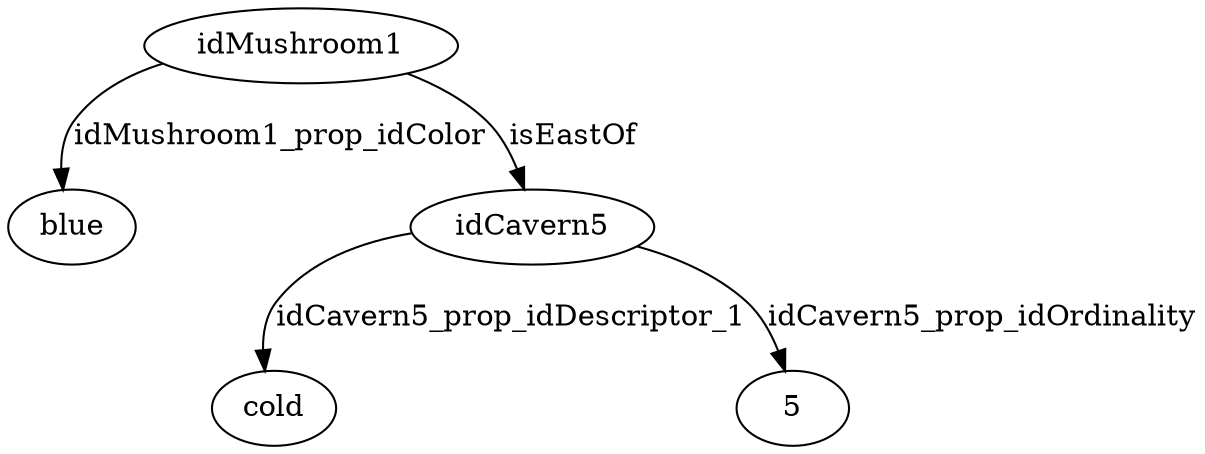strict digraph  {
idMushroom1 [node_type=entity_node, root=root];
blue;
idCavern5;
cold;
5;
idMushroom1 -> blue  [edge_type=property, label=idMushroom1_prop_idColor];
idMushroom1 -> idCavern5  [edge_type=relationship, label=isEastOf];
idCavern5 -> cold  [edge_type=property, label=idCavern5_prop_idDescriptor_1];
idCavern5 -> 5  [edge_type=property, label=idCavern5_prop_idOrdinality];
}
